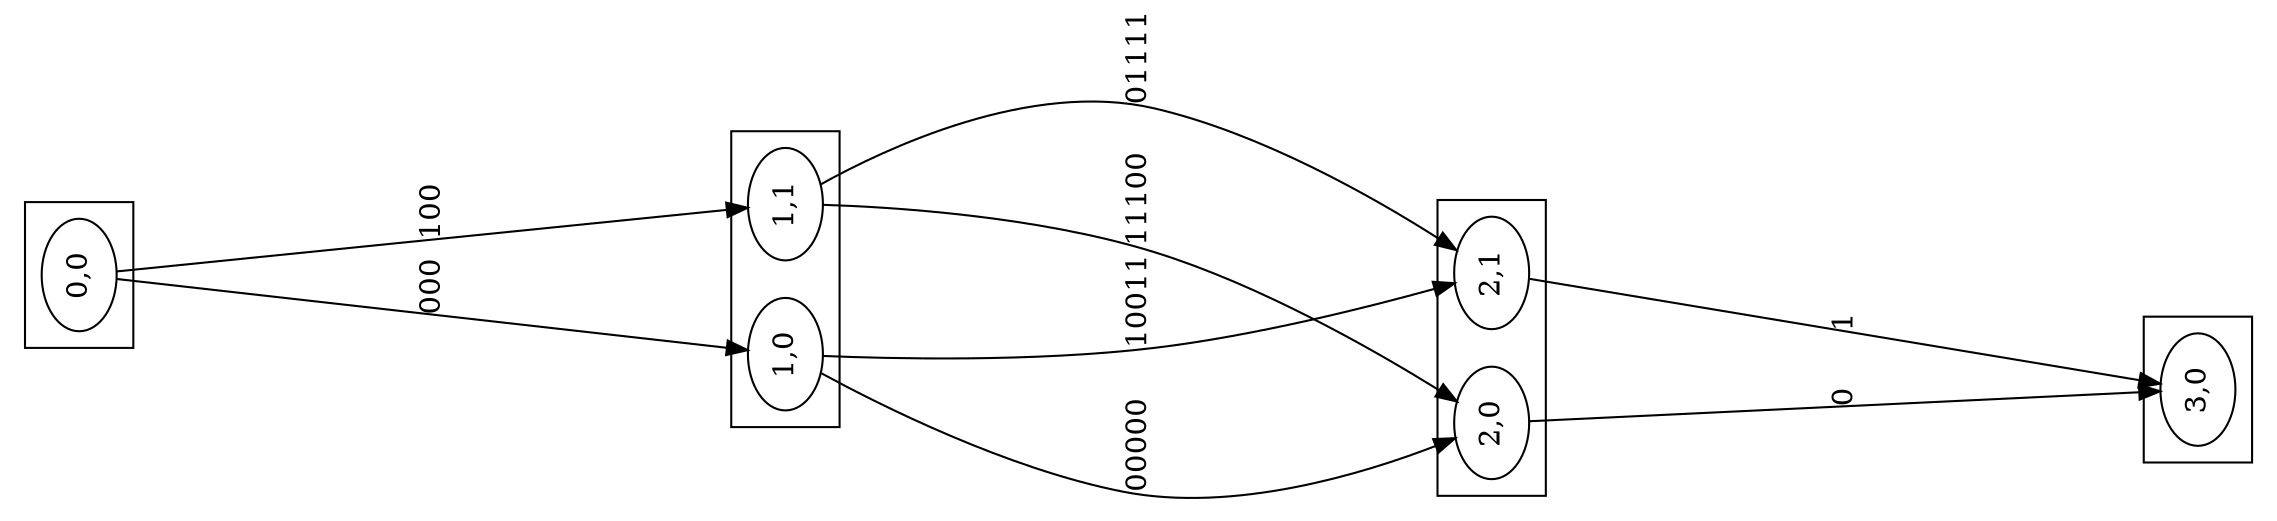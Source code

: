 digraph G {
ranksep=4;rotate=90;

subgraph cluster0 {"0,0";}
"0,0" -> "1,0" [weight = 100, label="000"];
"0,0" -> "1,1" [weight = 100, label="100"];

subgraph cluster1 {"1,0";"1,1";}
"1,0" -> "2,0" [weight = 100, label="00000"];
"1,0" -> "2,1" [weight = 100, label="10011"];
"1,1" -> "2,0" [weight = 100, label="11100"];
"1,1" -> "2,1" [weight = 100, label="01111"];

subgraph cluster2 {"2,0";"2,1";}
"2,0" -> "3,0" [weight = 100, label="0"];
"2,1" -> "3,0" [weight = 100, label="1"];

subgraph cluster3 {"3,0";}
}